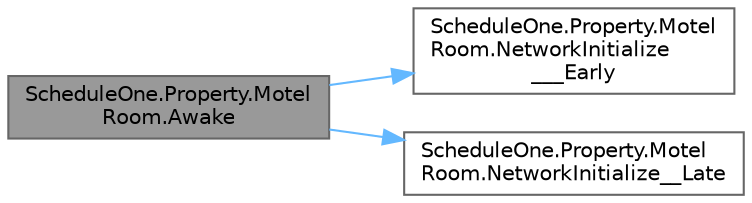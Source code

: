 digraph "ScheduleOne.Property.MotelRoom.Awake"
{
 // LATEX_PDF_SIZE
  bgcolor="transparent";
  edge [fontname=Helvetica,fontsize=10,labelfontname=Helvetica,labelfontsize=10];
  node [fontname=Helvetica,fontsize=10,shape=box,height=0.2,width=0.4];
  rankdir="LR";
  Node1 [id="Node000001",label="ScheduleOne.Property.Motel\lRoom.Awake",height=0.2,width=0.4,color="gray40", fillcolor="grey60", style="filled", fontcolor="black",tooltip=" "];
  Node1 -> Node2 [id="edge1_Node000001_Node000002",color="steelblue1",style="solid",tooltip=" "];
  Node2 [id="Node000002",label="ScheduleOne.Property.Motel\lRoom.NetworkInitialize\l___Early",height=0.2,width=0.4,color="grey40", fillcolor="white", style="filled",URL="$class_schedule_one_1_1_property_1_1_motel_room.html#a2967c33cadc9cb597fce777061048dec",tooltip=" "];
  Node1 -> Node3 [id="edge2_Node000001_Node000003",color="steelblue1",style="solid",tooltip=" "];
  Node3 [id="Node000003",label="ScheduleOne.Property.Motel\lRoom.NetworkInitialize__Late",height=0.2,width=0.4,color="grey40", fillcolor="white", style="filled",URL="$class_schedule_one_1_1_property_1_1_motel_room.html#a5fdeef2f6e6f63a9aab28bc11528950e",tooltip=" "];
}
